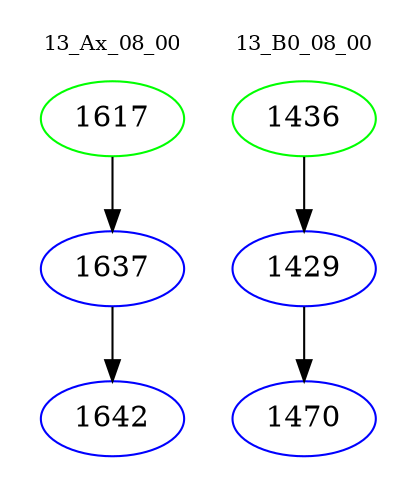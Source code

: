 digraph{
subgraph cluster_0 {
color = white
label = "13_Ax_08_00";
fontsize=10;
T0_1617 [label="1617", color="green"]
T0_1617 -> T0_1637 [color="black"]
T0_1637 [label="1637", color="blue"]
T0_1637 -> T0_1642 [color="black"]
T0_1642 [label="1642", color="blue"]
}
subgraph cluster_1 {
color = white
label = "13_B0_08_00";
fontsize=10;
T1_1436 [label="1436", color="green"]
T1_1436 -> T1_1429 [color="black"]
T1_1429 [label="1429", color="blue"]
T1_1429 -> T1_1470 [color="black"]
T1_1470 [label="1470", color="blue"]
}
}
